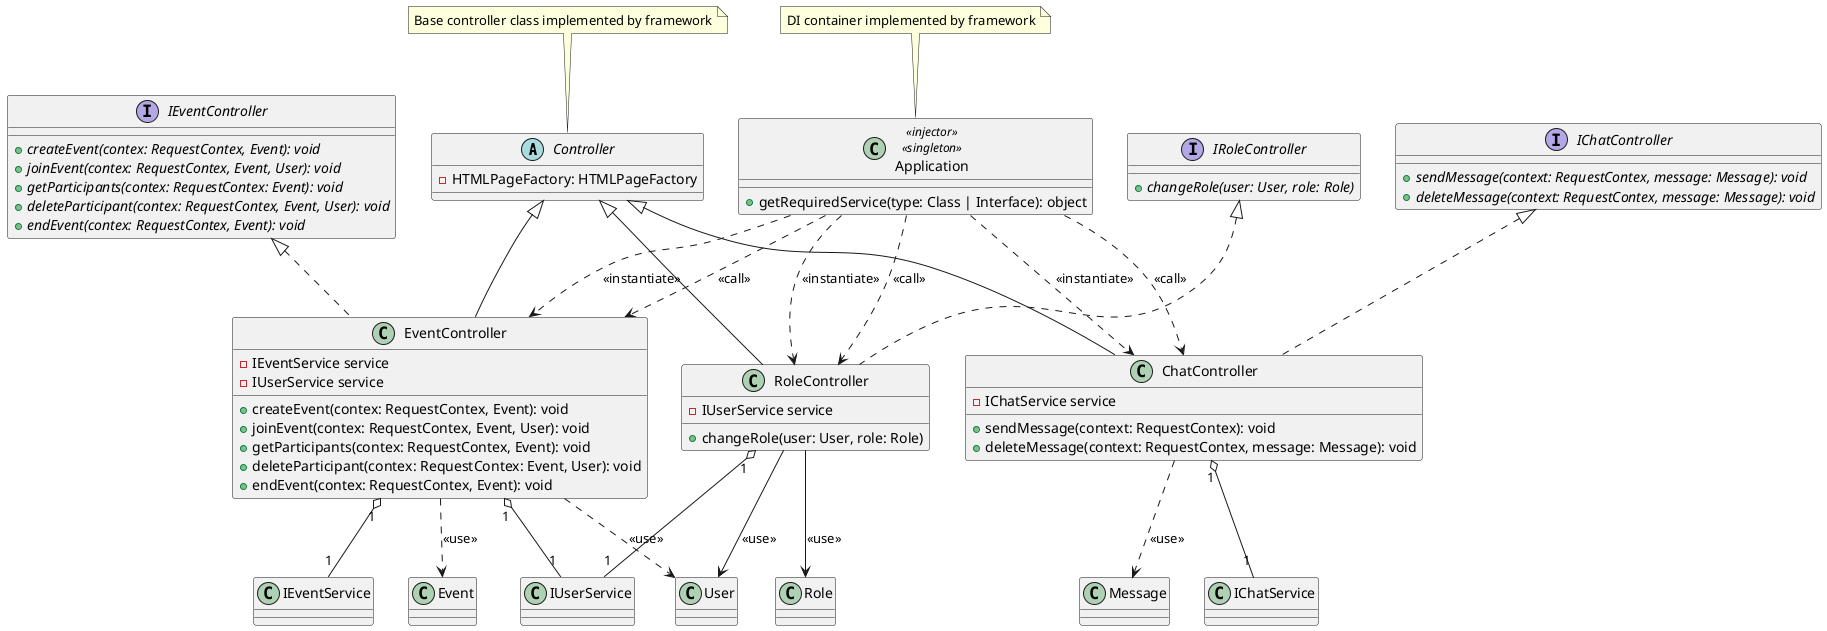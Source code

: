 @startuml controller
abstract class Controller {
    -HTMLPageFactory: HTMLPageFactory
}
note top of Controller : Base controller class implemented by framework

' === Event ===

interface IEventController {
    +{abstract}createEvent(contex: RequestContex, Event): void
    +{abstract}joinEvent(contex: RequestContex, Event, User): void
    +{abstract}getParticipants(contex: RequestContex: Event): void
    +{abstract}deleteParticipant(contex: RequestContex, Event, User): void
    +{abstract}endEvent(contex: RequestContex, Event): void
}

class EventController extends Controller implements IEventController {
    -IEventService service
    -IUserService service
    +createEvent(contex: RequestContex, Event): void
    +joinEvent(contex: RequestContex, Event, User): void
    +getParticipants(contex: RequestContex, Event): void
    +deleteParticipant(contex: RequestContex: Event, User): void
    +endEvent(contex: RequestContex, Event): void
}
EventController "1" o-- "1" IEventService
EventController "1" o-- "1" IUserService
EventController ..> Event: <<use>>
EventController ..> User: <<use>>

' === Chat ===

interface IChatController {
    +{abstract}sendMessage(context: RequestContex, message: Message): void
    +{abstract}deleteMessage(context: RequestContex, message: Message): void
}

class ChatController extends Controller implements IChatController {
    -IChatService service
    +sendMessage(context: RequestContex): void
    +deleteMessage(context: RequestContex, message: Message): void
}
ChatController "1" o-- "1"  IChatService
ChatController ..> Message: <<use>>

' === Role ===

interface IRoleController {
    +{abstract}changeRole(user: User, role: Role)
}

class RoleController extends Controller implements IRoleController {
    -IUserService service
    +changeRole(user: User, role: Role)
}
RoleController "1" o-- "1" IUserService
RoleController --> User: <<use>>
RoleController --> Role: <<use>>

' === Application ===

class Application <<injector>> <<singleton>> {
	+getRequiredService(type: Class | Interface): object
}
Application ..> EventController: <<instantiate>>
Application ..> EventController: <<call>>
Application ..> ChatController: <<instantiate>>
Application ..> ChatController: <<call>>
Application ..> RoleController: <<instantiate>>
Application ..> RoleController: <<call>>
note top of Application : DI container implemented by framework
@enduml

